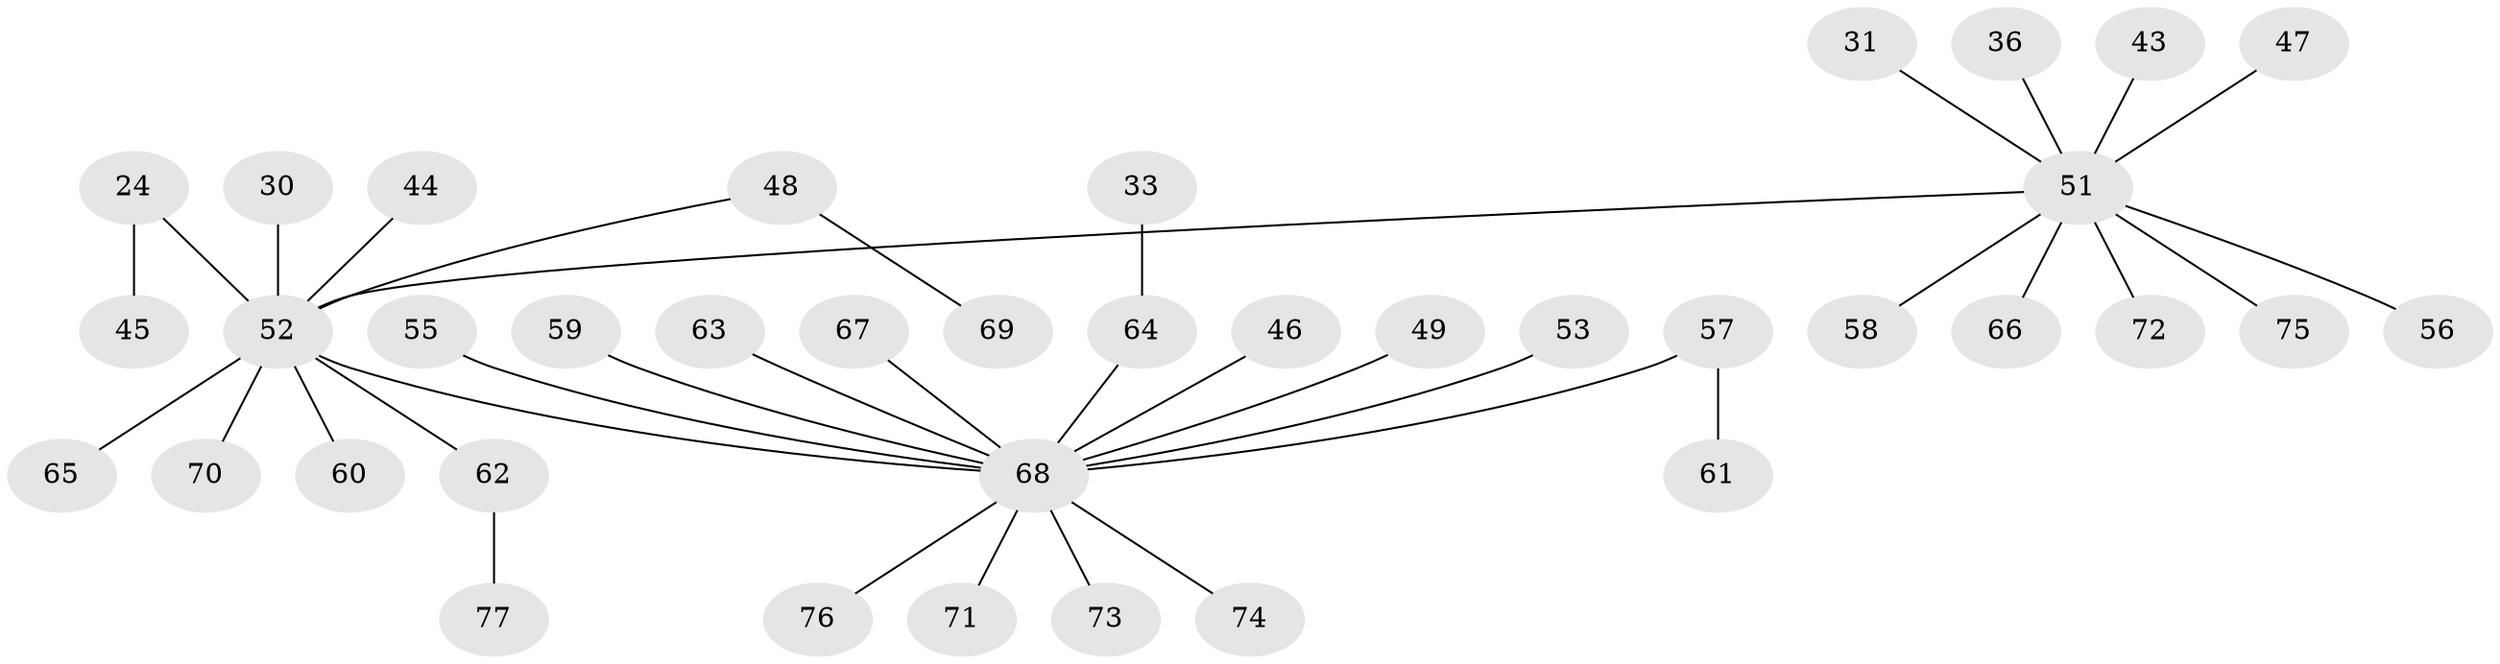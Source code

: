 // original degree distribution, {3: 0.12987012987012986, 5: 0.025974025974025976, 6: 0.012987012987012988, 2: 0.2727272727272727, 4: 0.06493506493506493, 7: 0.012987012987012988, 1: 0.4805194805194805}
// Generated by graph-tools (version 1.1) at 2025/53/03/09/25 04:53:25]
// undirected, 38 vertices, 37 edges
graph export_dot {
graph [start="1"]
  node [color=gray90,style=filled];
  24;
  30;
  31;
  33;
  36;
  43;
  44;
  45;
  46;
  47;
  48 [super="+23+26+29"];
  49;
  51 [super="+27+6"];
  52 [super="+7+11+14+21+16+17+40+19+20+37+22"];
  53;
  55;
  56;
  57;
  58;
  59;
  60;
  61;
  62;
  63;
  64 [super="+12"];
  65;
  66;
  67;
  68 [super="+54+50+39"];
  69;
  70;
  71;
  72;
  73;
  74;
  75;
  76;
  77;
  24 -- 45;
  24 -- 52;
  30 -- 52;
  31 -- 51;
  33 -- 64;
  36 -- 51;
  43 -- 51;
  44 -- 52;
  46 -- 68;
  47 -- 51;
  48 -- 52;
  48 -- 69;
  49 -- 68;
  51 -- 58;
  51 -- 75;
  51 -- 72;
  51 -- 52;
  51 -- 56;
  51 -- 66;
  52 -- 62;
  52 -- 60;
  52 -- 70;
  52 -- 65;
  52 -- 68;
  53 -- 68;
  55 -- 68;
  57 -- 61;
  57 -- 68;
  59 -- 68;
  62 -- 77;
  63 -- 68;
  64 -- 68;
  67 -- 68;
  68 -- 73;
  68 -- 71;
  68 -- 74;
  68 -- 76;
}
